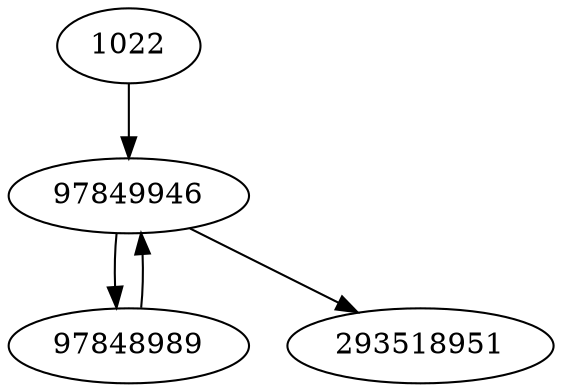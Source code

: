 strict digraph  {
97849946;
97848989;
1022;
293518951;
97849946 -> 97848989;
97849946 -> 293518951;
97848989 -> 97849946;
1022 -> 97849946;
}
